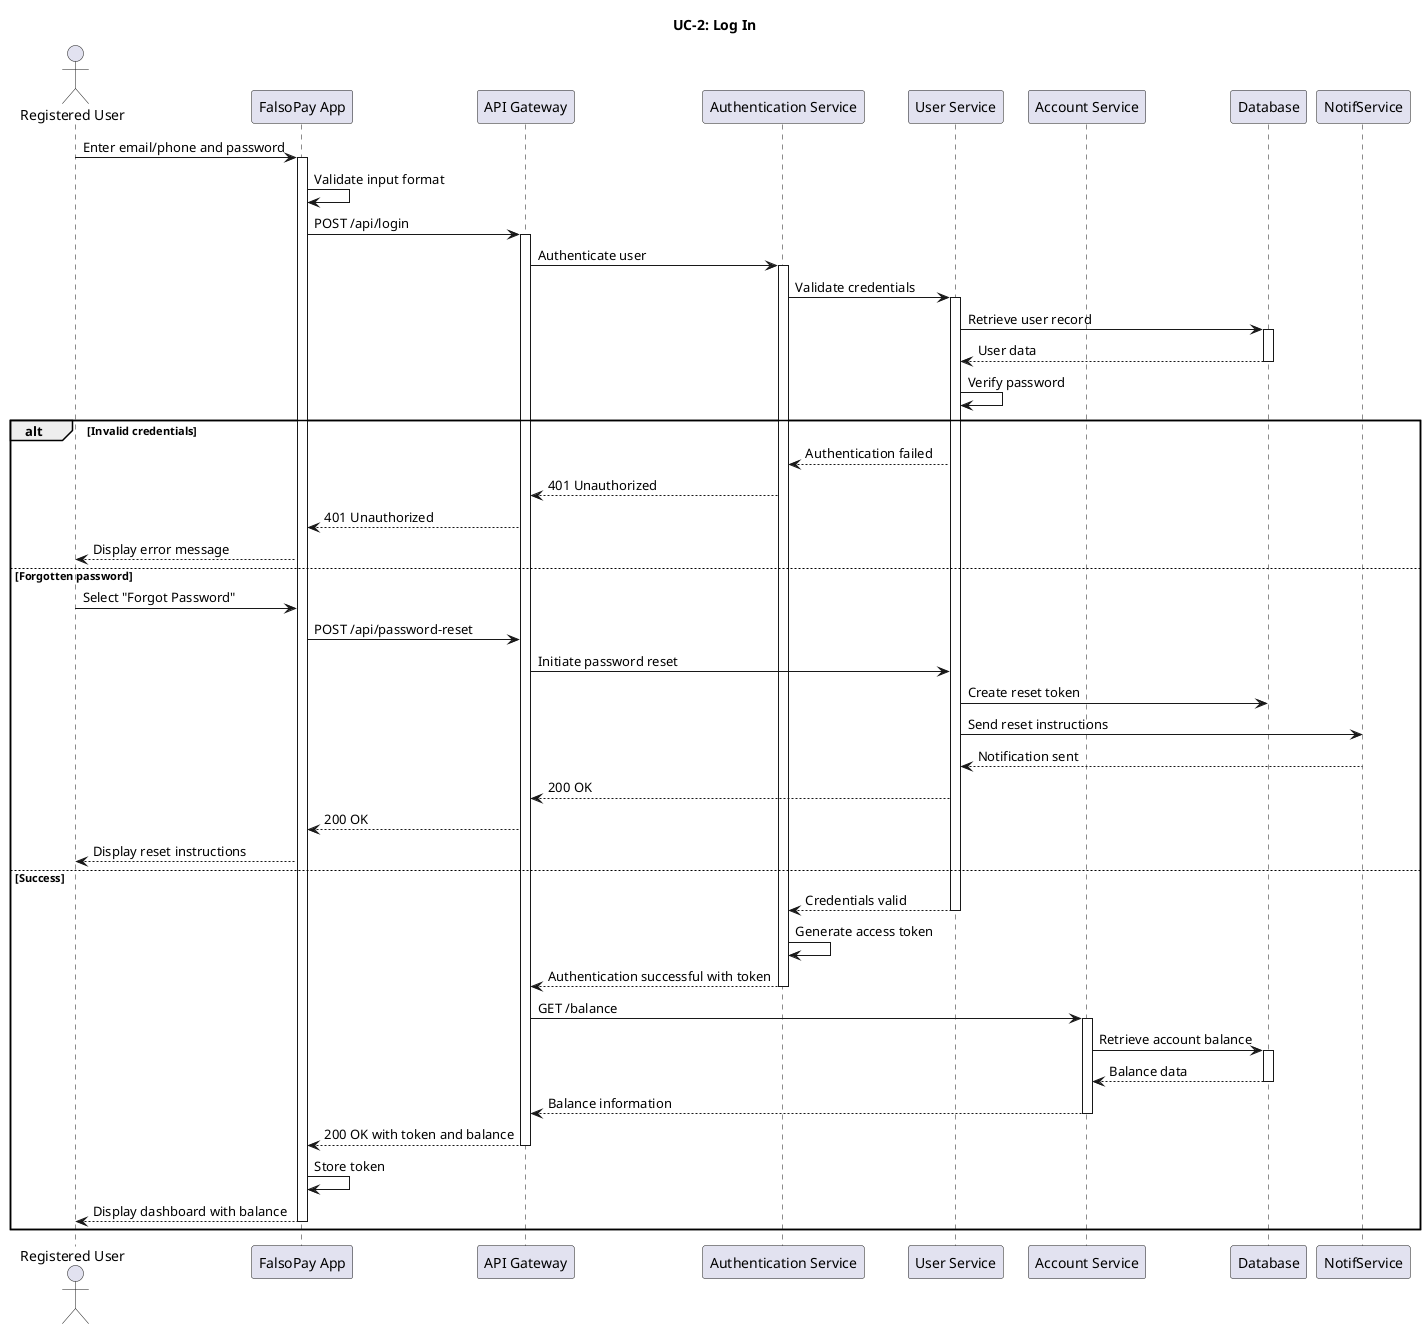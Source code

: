 @startuml UC2-LogIn

actor "Registered User" as User
participant "FalsoPay App" as App
participant "API Gateway" as Gateway
participant "Authentication Service" as AuthService
participant "User Service" as UserService
participant "Account Service" as AccountService
participant "Database" as DB

title UC-2: Log In

User -> App: Enter email/phone and password
activate App

App -> App: Validate input format
App -> Gateway: POST /api/login
activate Gateway

Gateway -> AuthService: Authenticate user
activate AuthService

AuthService -> UserService: Validate credentials
activate UserService

UserService -> DB: Retrieve user record
activate DB
DB --> UserService: User data
deactivate DB

UserService -> UserService: Verify password

alt Invalid credentials
    UserService --> AuthService: Authentication failed
    AuthService --> Gateway: 401 Unauthorized
    Gateway --> App: 401 Unauthorized
    App --> User: Display error message
else Forgotten password
    User -> App: Select "Forgot Password"
    App -> Gateway: POST /api/password-reset
    Gateway -> UserService: Initiate password reset
    UserService -> DB: Create reset token
    UserService -> NotifService: Send reset instructions
    NotifService --> UserService: Notification sent
    UserService --> Gateway: 200 OK
    Gateway --> App: 200 OK
    App --> User: Display reset instructions
else Success
    UserService --> AuthService: Credentials valid
    deactivate UserService
    
    AuthService -> AuthService: Generate access token
    AuthService --> Gateway: Authentication successful with token
    deactivate AuthService
    
    Gateway -> AccountService: GET /balance
    activate AccountService
    
    AccountService -> DB: Retrieve account balance
    activate DB
    DB --> AccountService: Balance data
    deactivate DB
    
    AccountService --> Gateway: Balance information
    deactivate AccountService
    
    Gateway --> App: 200 OK with token and balance
    deactivate Gateway
    
    App -> App: Store token
    App --> User: Display dashboard with balance
    deactivate App
end

@enduml 